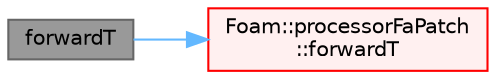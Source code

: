 digraph "forwardT"
{
 // LATEX_PDF_SIZE
  bgcolor="transparent";
  edge [fontname=Helvetica,fontsize=10,labelfontname=Helvetica,labelfontsize=10];
  node [fontname=Helvetica,fontsize=10,shape=box,height=0.2,width=0.4];
  rankdir="LR";
  Node1 [id="Node000001",label="forwardT",height=0.2,width=0.4,color="gray40", fillcolor="grey60", style="filled", fontcolor="black",tooltip=" "];
  Node1 -> Node2 [id="edge1_Node000001_Node000002",color="steelblue1",style="solid",tooltip=" "];
  Node2 [id="Node000002",label="Foam::processorFaPatch\l::forwardT",height=0.2,width=0.4,color="red", fillcolor="#FFF0F0", style="filled",URL="$classFoam_1_1processorFaPatch.html#afd57cc6d6a68ac778640c5a3be82aab8",tooltip=" "];
}
